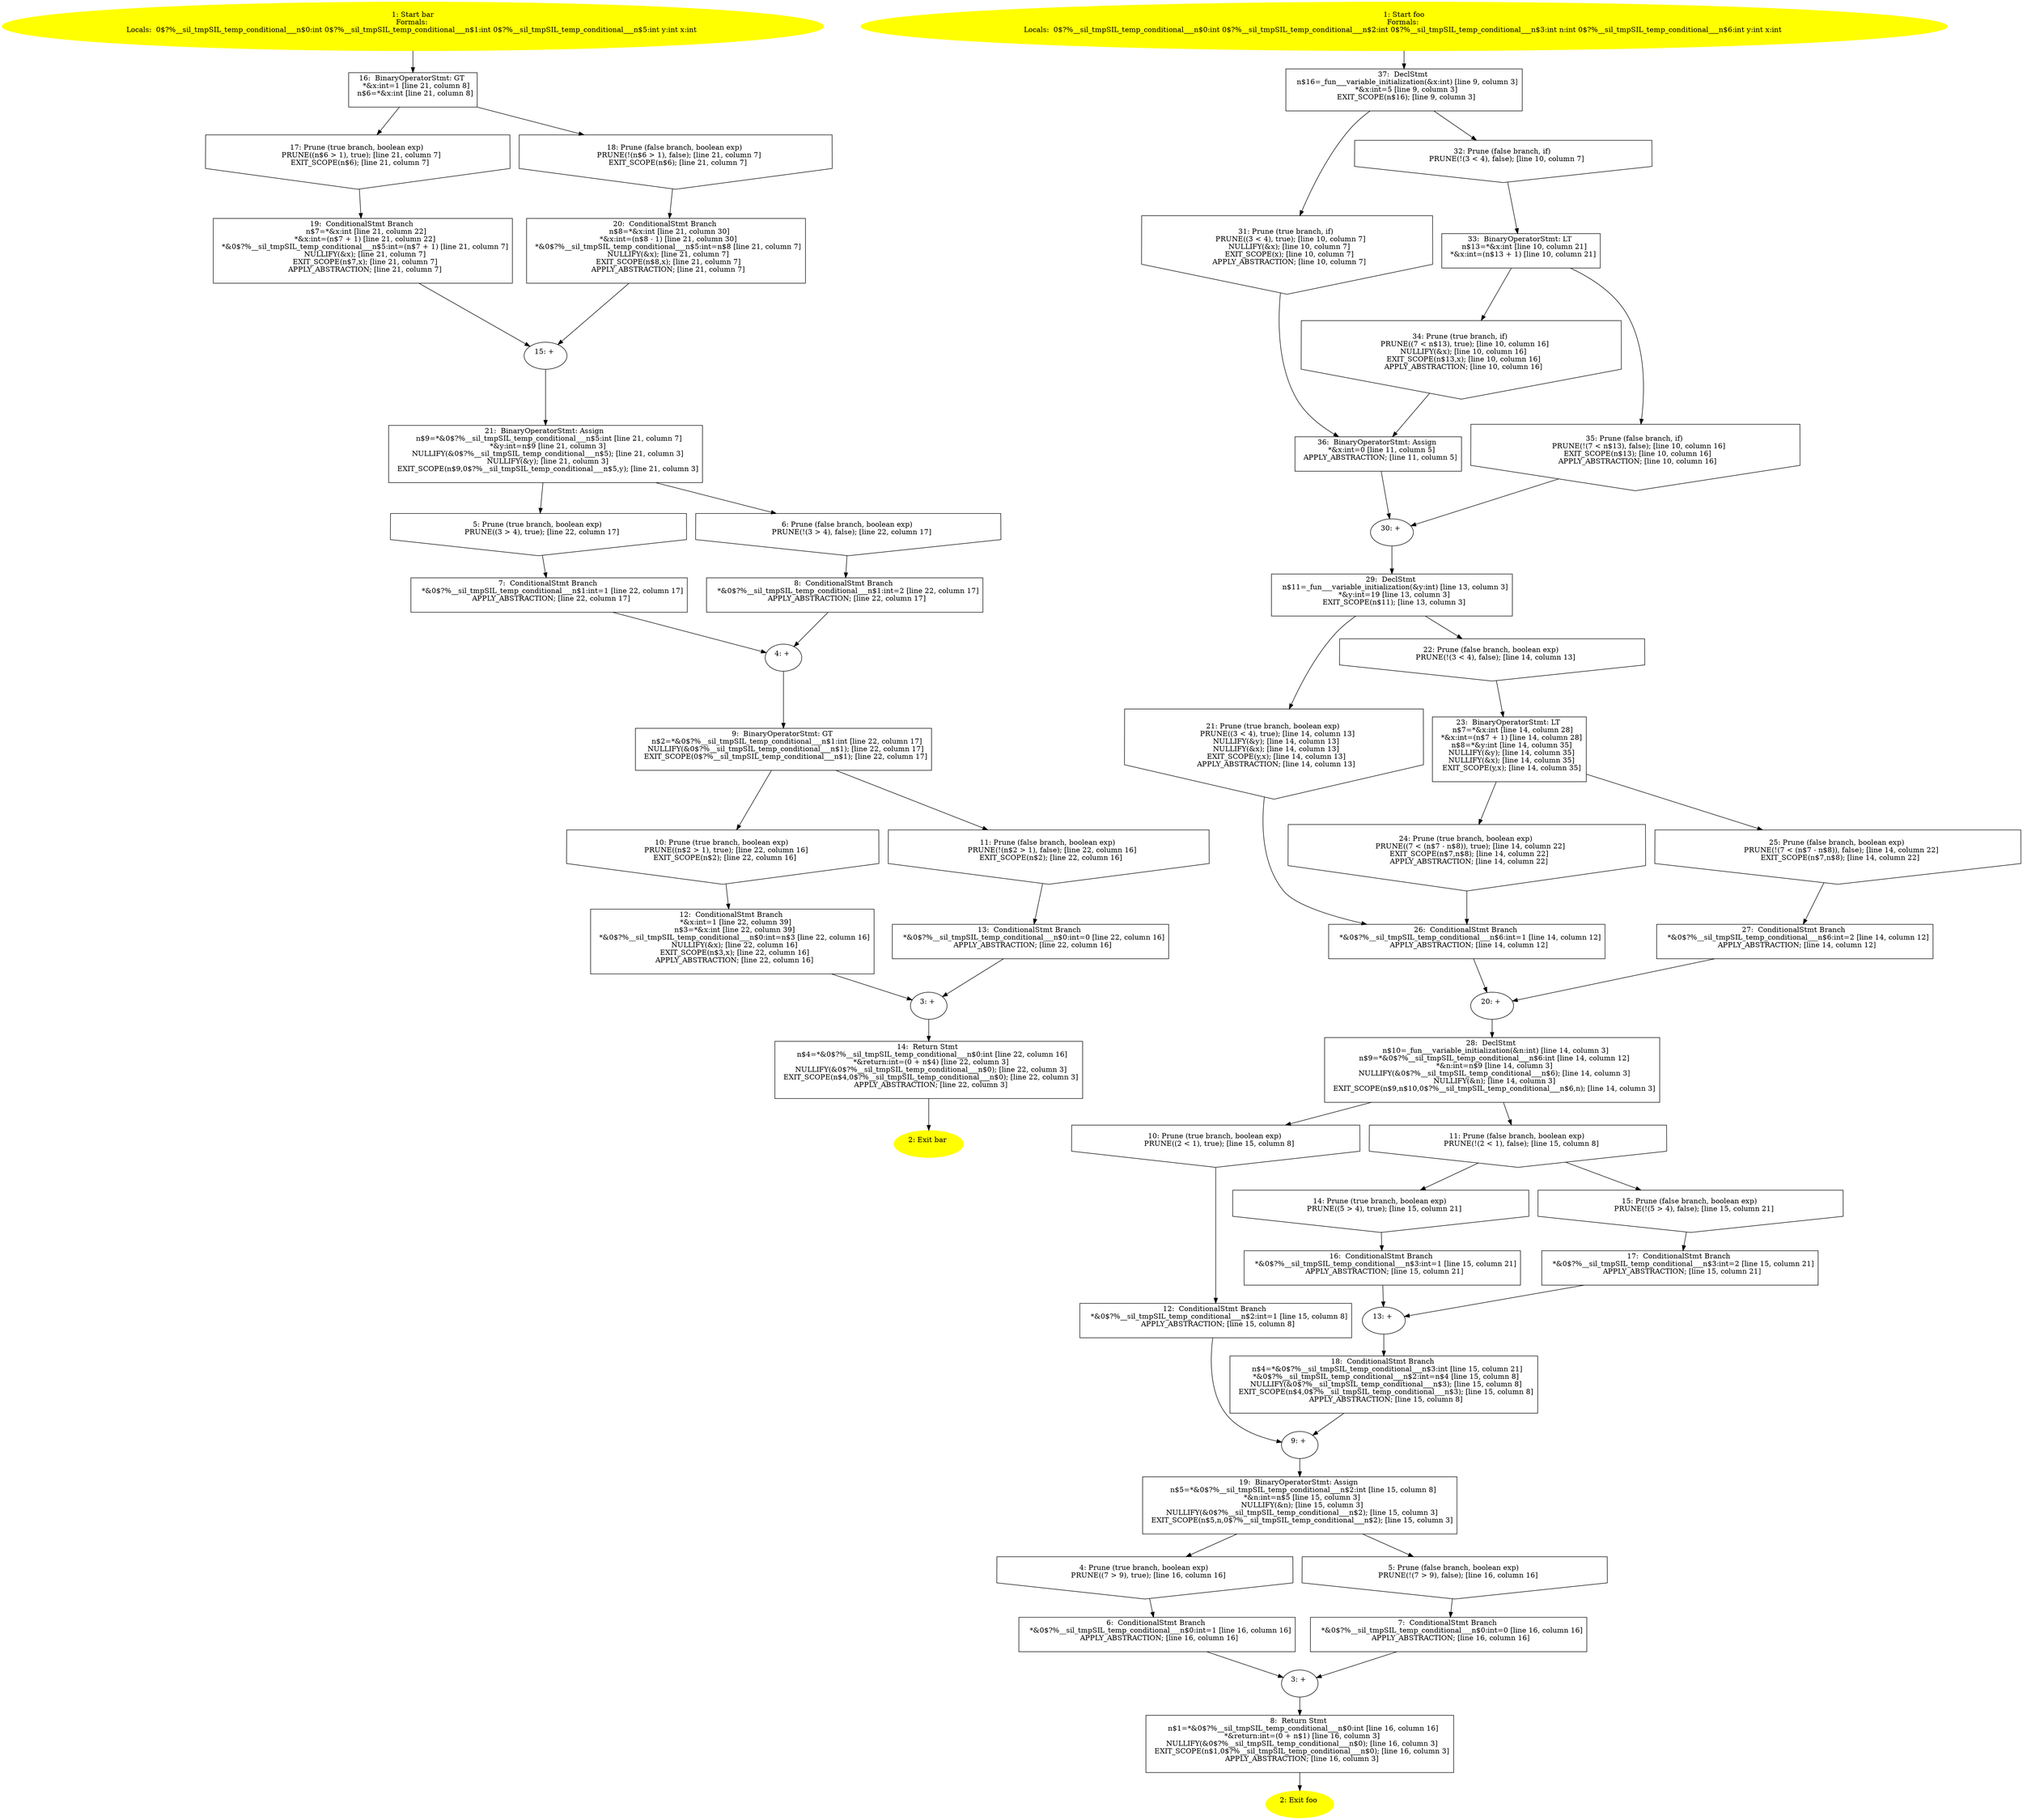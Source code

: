 /* @generated */
digraph cfg {
"bar.37b51d194a7513e45b56f6524f2d51f2_1" [label="1: Start bar\nFormals: \nLocals:  0$?%__sil_tmpSIL_temp_conditional___n$0:int 0$?%__sil_tmpSIL_temp_conditional___n$1:int 0$?%__sil_tmpSIL_temp_conditional___n$5:int y:int x:int \n  " color=yellow style=filled]
	

	 "bar.37b51d194a7513e45b56f6524f2d51f2_1" -> "bar.37b51d194a7513e45b56f6524f2d51f2_16" ;
"bar.37b51d194a7513e45b56f6524f2d51f2_2" [label="2: Exit bar \n  " color=yellow style=filled]
	

"bar.37b51d194a7513e45b56f6524f2d51f2_3" [label="3: + \n  " ]
	

	 "bar.37b51d194a7513e45b56f6524f2d51f2_3" -> "bar.37b51d194a7513e45b56f6524f2d51f2_14" ;
"bar.37b51d194a7513e45b56f6524f2d51f2_4" [label="4: + \n  " ]
	

	 "bar.37b51d194a7513e45b56f6524f2d51f2_4" -> "bar.37b51d194a7513e45b56f6524f2d51f2_9" ;
"bar.37b51d194a7513e45b56f6524f2d51f2_5" [label="5: Prune (true branch, boolean exp) \n   PRUNE((3 > 4), true); [line 22, column 17]\n " shape="invhouse"]
	

	 "bar.37b51d194a7513e45b56f6524f2d51f2_5" -> "bar.37b51d194a7513e45b56f6524f2d51f2_7" ;
"bar.37b51d194a7513e45b56f6524f2d51f2_6" [label="6: Prune (false branch, boolean exp) \n   PRUNE(!(3 > 4), false); [line 22, column 17]\n " shape="invhouse"]
	

	 "bar.37b51d194a7513e45b56f6524f2d51f2_6" -> "bar.37b51d194a7513e45b56f6524f2d51f2_8" ;
"bar.37b51d194a7513e45b56f6524f2d51f2_7" [label="7:  ConditionalStmt Branch \n   *&0$?%__sil_tmpSIL_temp_conditional___n$1:int=1 [line 22, column 17]\n  APPLY_ABSTRACTION; [line 22, column 17]\n " shape="box"]
	

	 "bar.37b51d194a7513e45b56f6524f2d51f2_7" -> "bar.37b51d194a7513e45b56f6524f2d51f2_4" ;
"bar.37b51d194a7513e45b56f6524f2d51f2_8" [label="8:  ConditionalStmt Branch \n   *&0$?%__sil_tmpSIL_temp_conditional___n$1:int=2 [line 22, column 17]\n  APPLY_ABSTRACTION; [line 22, column 17]\n " shape="box"]
	

	 "bar.37b51d194a7513e45b56f6524f2d51f2_8" -> "bar.37b51d194a7513e45b56f6524f2d51f2_4" ;
"bar.37b51d194a7513e45b56f6524f2d51f2_9" [label="9:  BinaryOperatorStmt: GT \n   n$2=*&0$?%__sil_tmpSIL_temp_conditional___n$1:int [line 22, column 17]\n  NULLIFY(&0$?%__sil_tmpSIL_temp_conditional___n$1); [line 22, column 17]\n  EXIT_SCOPE(0$?%__sil_tmpSIL_temp_conditional___n$1); [line 22, column 17]\n " shape="box"]
	

	 "bar.37b51d194a7513e45b56f6524f2d51f2_9" -> "bar.37b51d194a7513e45b56f6524f2d51f2_10" ;
	 "bar.37b51d194a7513e45b56f6524f2d51f2_9" -> "bar.37b51d194a7513e45b56f6524f2d51f2_11" ;
"bar.37b51d194a7513e45b56f6524f2d51f2_10" [label="10: Prune (true branch, boolean exp) \n   PRUNE((n$2 > 1), true); [line 22, column 16]\n  EXIT_SCOPE(n$2); [line 22, column 16]\n " shape="invhouse"]
	

	 "bar.37b51d194a7513e45b56f6524f2d51f2_10" -> "bar.37b51d194a7513e45b56f6524f2d51f2_12" ;
"bar.37b51d194a7513e45b56f6524f2d51f2_11" [label="11: Prune (false branch, boolean exp) \n   PRUNE(!(n$2 > 1), false); [line 22, column 16]\n  EXIT_SCOPE(n$2); [line 22, column 16]\n " shape="invhouse"]
	

	 "bar.37b51d194a7513e45b56f6524f2d51f2_11" -> "bar.37b51d194a7513e45b56f6524f2d51f2_13" ;
"bar.37b51d194a7513e45b56f6524f2d51f2_12" [label="12:  ConditionalStmt Branch \n   *&x:int=1 [line 22, column 39]\n  n$3=*&x:int [line 22, column 39]\n  *&0$?%__sil_tmpSIL_temp_conditional___n$0:int=n$3 [line 22, column 16]\n  NULLIFY(&x); [line 22, column 16]\n  EXIT_SCOPE(n$3,x); [line 22, column 16]\n  APPLY_ABSTRACTION; [line 22, column 16]\n " shape="box"]
	

	 "bar.37b51d194a7513e45b56f6524f2d51f2_12" -> "bar.37b51d194a7513e45b56f6524f2d51f2_3" ;
"bar.37b51d194a7513e45b56f6524f2d51f2_13" [label="13:  ConditionalStmt Branch \n   *&0$?%__sil_tmpSIL_temp_conditional___n$0:int=0 [line 22, column 16]\n  APPLY_ABSTRACTION; [line 22, column 16]\n " shape="box"]
	

	 "bar.37b51d194a7513e45b56f6524f2d51f2_13" -> "bar.37b51d194a7513e45b56f6524f2d51f2_3" ;
"bar.37b51d194a7513e45b56f6524f2d51f2_14" [label="14:  Return Stmt \n   n$4=*&0$?%__sil_tmpSIL_temp_conditional___n$0:int [line 22, column 16]\n  *&return:int=(0 + n$4) [line 22, column 3]\n  NULLIFY(&0$?%__sil_tmpSIL_temp_conditional___n$0); [line 22, column 3]\n  EXIT_SCOPE(n$4,0$?%__sil_tmpSIL_temp_conditional___n$0); [line 22, column 3]\n  APPLY_ABSTRACTION; [line 22, column 3]\n " shape="box"]
	

	 "bar.37b51d194a7513e45b56f6524f2d51f2_14" -> "bar.37b51d194a7513e45b56f6524f2d51f2_2" ;
"bar.37b51d194a7513e45b56f6524f2d51f2_15" [label="15: + \n  " ]
	

	 "bar.37b51d194a7513e45b56f6524f2d51f2_15" -> "bar.37b51d194a7513e45b56f6524f2d51f2_21" ;
"bar.37b51d194a7513e45b56f6524f2d51f2_16" [label="16:  BinaryOperatorStmt: GT \n   *&x:int=1 [line 21, column 8]\n  n$6=*&x:int [line 21, column 8]\n " shape="box"]
	

	 "bar.37b51d194a7513e45b56f6524f2d51f2_16" -> "bar.37b51d194a7513e45b56f6524f2d51f2_17" ;
	 "bar.37b51d194a7513e45b56f6524f2d51f2_16" -> "bar.37b51d194a7513e45b56f6524f2d51f2_18" ;
"bar.37b51d194a7513e45b56f6524f2d51f2_17" [label="17: Prune (true branch, boolean exp) \n   PRUNE((n$6 > 1), true); [line 21, column 7]\n  EXIT_SCOPE(n$6); [line 21, column 7]\n " shape="invhouse"]
	

	 "bar.37b51d194a7513e45b56f6524f2d51f2_17" -> "bar.37b51d194a7513e45b56f6524f2d51f2_19" ;
"bar.37b51d194a7513e45b56f6524f2d51f2_18" [label="18: Prune (false branch, boolean exp) \n   PRUNE(!(n$6 > 1), false); [line 21, column 7]\n  EXIT_SCOPE(n$6); [line 21, column 7]\n " shape="invhouse"]
	

	 "bar.37b51d194a7513e45b56f6524f2d51f2_18" -> "bar.37b51d194a7513e45b56f6524f2d51f2_20" ;
"bar.37b51d194a7513e45b56f6524f2d51f2_19" [label="19:  ConditionalStmt Branch \n   n$7=*&x:int [line 21, column 22]\n  *&x:int=(n$7 + 1) [line 21, column 22]\n  *&0$?%__sil_tmpSIL_temp_conditional___n$5:int=(n$7 + 1) [line 21, column 7]\n  NULLIFY(&x); [line 21, column 7]\n  EXIT_SCOPE(n$7,x); [line 21, column 7]\n  APPLY_ABSTRACTION; [line 21, column 7]\n " shape="box"]
	

	 "bar.37b51d194a7513e45b56f6524f2d51f2_19" -> "bar.37b51d194a7513e45b56f6524f2d51f2_15" ;
"bar.37b51d194a7513e45b56f6524f2d51f2_20" [label="20:  ConditionalStmt Branch \n   n$8=*&x:int [line 21, column 30]\n  *&x:int=(n$8 - 1) [line 21, column 30]\n  *&0$?%__sil_tmpSIL_temp_conditional___n$5:int=n$8 [line 21, column 7]\n  NULLIFY(&x); [line 21, column 7]\n  EXIT_SCOPE(n$8,x); [line 21, column 7]\n  APPLY_ABSTRACTION; [line 21, column 7]\n " shape="box"]
	

	 "bar.37b51d194a7513e45b56f6524f2d51f2_20" -> "bar.37b51d194a7513e45b56f6524f2d51f2_15" ;
"bar.37b51d194a7513e45b56f6524f2d51f2_21" [label="21:  BinaryOperatorStmt: Assign \n   n$9=*&0$?%__sil_tmpSIL_temp_conditional___n$5:int [line 21, column 7]\n  *&y:int=n$9 [line 21, column 3]\n  NULLIFY(&0$?%__sil_tmpSIL_temp_conditional___n$5); [line 21, column 3]\n  NULLIFY(&y); [line 21, column 3]\n  EXIT_SCOPE(n$9,0$?%__sil_tmpSIL_temp_conditional___n$5,y); [line 21, column 3]\n " shape="box"]
	

	 "bar.37b51d194a7513e45b56f6524f2d51f2_21" -> "bar.37b51d194a7513e45b56f6524f2d51f2_5" ;
	 "bar.37b51d194a7513e45b56f6524f2d51f2_21" -> "bar.37b51d194a7513e45b56f6524f2d51f2_6" ;
"foo.acbd18db4cc2f85cedef654fccc4a4d8_1" [label="1: Start foo\nFormals: \nLocals:  0$?%__sil_tmpSIL_temp_conditional___n$0:int 0$?%__sil_tmpSIL_temp_conditional___n$2:int 0$?%__sil_tmpSIL_temp_conditional___n$3:int n:int 0$?%__sil_tmpSIL_temp_conditional___n$6:int y:int x:int \n  " color=yellow style=filled]
	

	 "foo.acbd18db4cc2f85cedef654fccc4a4d8_1" -> "foo.acbd18db4cc2f85cedef654fccc4a4d8_37" ;
"foo.acbd18db4cc2f85cedef654fccc4a4d8_2" [label="2: Exit foo \n  " color=yellow style=filled]
	

"foo.acbd18db4cc2f85cedef654fccc4a4d8_3" [label="3: + \n  " ]
	

	 "foo.acbd18db4cc2f85cedef654fccc4a4d8_3" -> "foo.acbd18db4cc2f85cedef654fccc4a4d8_8" ;
"foo.acbd18db4cc2f85cedef654fccc4a4d8_4" [label="4: Prune (true branch, boolean exp) \n   PRUNE((7 > 9), true); [line 16, column 16]\n " shape="invhouse"]
	

	 "foo.acbd18db4cc2f85cedef654fccc4a4d8_4" -> "foo.acbd18db4cc2f85cedef654fccc4a4d8_6" ;
"foo.acbd18db4cc2f85cedef654fccc4a4d8_5" [label="5: Prune (false branch, boolean exp) \n   PRUNE(!(7 > 9), false); [line 16, column 16]\n " shape="invhouse"]
	

	 "foo.acbd18db4cc2f85cedef654fccc4a4d8_5" -> "foo.acbd18db4cc2f85cedef654fccc4a4d8_7" ;
"foo.acbd18db4cc2f85cedef654fccc4a4d8_6" [label="6:  ConditionalStmt Branch \n   *&0$?%__sil_tmpSIL_temp_conditional___n$0:int=1 [line 16, column 16]\n  APPLY_ABSTRACTION; [line 16, column 16]\n " shape="box"]
	

	 "foo.acbd18db4cc2f85cedef654fccc4a4d8_6" -> "foo.acbd18db4cc2f85cedef654fccc4a4d8_3" ;
"foo.acbd18db4cc2f85cedef654fccc4a4d8_7" [label="7:  ConditionalStmt Branch \n   *&0$?%__sil_tmpSIL_temp_conditional___n$0:int=0 [line 16, column 16]\n  APPLY_ABSTRACTION; [line 16, column 16]\n " shape="box"]
	

	 "foo.acbd18db4cc2f85cedef654fccc4a4d8_7" -> "foo.acbd18db4cc2f85cedef654fccc4a4d8_3" ;
"foo.acbd18db4cc2f85cedef654fccc4a4d8_8" [label="8:  Return Stmt \n   n$1=*&0$?%__sil_tmpSIL_temp_conditional___n$0:int [line 16, column 16]\n  *&return:int=(0 + n$1) [line 16, column 3]\n  NULLIFY(&0$?%__sil_tmpSIL_temp_conditional___n$0); [line 16, column 3]\n  EXIT_SCOPE(n$1,0$?%__sil_tmpSIL_temp_conditional___n$0); [line 16, column 3]\n  APPLY_ABSTRACTION; [line 16, column 3]\n " shape="box"]
	

	 "foo.acbd18db4cc2f85cedef654fccc4a4d8_8" -> "foo.acbd18db4cc2f85cedef654fccc4a4d8_2" ;
"foo.acbd18db4cc2f85cedef654fccc4a4d8_9" [label="9: + \n  " ]
	

	 "foo.acbd18db4cc2f85cedef654fccc4a4d8_9" -> "foo.acbd18db4cc2f85cedef654fccc4a4d8_19" ;
"foo.acbd18db4cc2f85cedef654fccc4a4d8_10" [label="10: Prune (true branch, boolean exp) \n   PRUNE((2 < 1), true); [line 15, column 8]\n " shape="invhouse"]
	

	 "foo.acbd18db4cc2f85cedef654fccc4a4d8_10" -> "foo.acbd18db4cc2f85cedef654fccc4a4d8_12" ;
"foo.acbd18db4cc2f85cedef654fccc4a4d8_11" [label="11: Prune (false branch, boolean exp) \n   PRUNE(!(2 < 1), false); [line 15, column 8]\n " shape="invhouse"]
	

	 "foo.acbd18db4cc2f85cedef654fccc4a4d8_11" -> "foo.acbd18db4cc2f85cedef654fccc4a4d8_14" ;
	 "foo.acbd18db4cc2f85cedef654fccc4a4d8_11" -> "foo.acbd18db4cc2f85cedef654fccc4a4d8_15" ;
"foo.acbd18db4cc2f85cedef654fccc4a4d8_12" [label="12:  ConditionalStmt Branch \n   *&0$?%__sil_tmpSIL_temp_conditional___n$2:int=1 [line 15, column 8]\n  APPLY_ABSTRACTION; [line 15, column 8]\n " shape="box"]
	

	 "foo.acbd18db4cc2f85cedef654fccc4a4d8_12" -> "foo.acbd18db4cc2f85cedef654fccc4a4d8_9" ;
"foo.acbd18db4cc2f85cedef654fccc4a4d8_13" [label="13: + \n  " ]
	

	 "foo.acbd18db4cc2f85cedef654fccc4a4d8_13" -> "foo.acbd18db4cc2f85cedef654fccc4a4d8_18" ;
"foo.acbd18db4cc2f85cedef654fccc4a4d8_14" [label="14: Prune (true branch, boolean exp) \n   PRUNE((5 > 4), true); [line 15, column 21]\n " shape="invhouse"]
	

	 "foo.acbd18db4cc2f85cedef654fccc4a4d8_14" -> "foo.acbd18db4cc2f85cedef654fccc4a4d8_16" ;
"foo.acbd18db4cc2f85cedef654fccc4a4d8_15" [label="15: Prune (false branch, boolean exp) \n   PRUNE(!(5 > 4), false); [line 15, column 21]\n " shape="invhouse"]
	

	 "foo.acbd18db4cc2f85cedef654fccc4a4d8_15" -> "foo.acbd18db4cc2f85cedef654fccc4a4d8_17" ;
"foo.acbd18db4cc2f85cedef654fccc4a4d8_16" [label="16:  ConditionalStmt Branch \n   *&0$?%__sil_tmpSIL_temp_conditional___n$3:int=1 [line 15, column 21]\n  APPLY_ABSTRACTION; [line 15, column 21]\n " shape="box"]
	

	 "foo.acbd18db4cc2f85cedef654fccc4a4d8_16" -> "foo.acbd18db4cc2f85cedef654fccc4a4d8_13" ;
"foo.acbd18db4cc2f85cedef654fccc4a4d8_17" [label="17:  ConditionalStmt Branch \n   *&0$?%__sil_tmpSIL_temp_conditional___n$3:int=2 [line 15, column 21]\n  APPLY_ABSTRACTION; [line 15, column 21]\n " shape="box"]
	

	 "foo.acbd18db4cc2f85cedef654fccc4a4d8_17" -> "foo.acbd18db4cc2f85cedef654fccc4a4d8_13" ;
"foo.acbd18db4cc2f85cedef654fccc4a4d8_18" [label="18:  ConditionalStmt Branch \n   n$4=*&0$?%__sil_tmpSIL_temp_conditional___n$3:int [line 15, column 21]\n  *&0$?%__sil_tmpSIL_temp_conditional___n$2:int=n$4 [line 15, column 8]\n  NULLIFY(&0$?%__sil_tmpSIL_temp_conditional___n$3); [line 15, column 8]\n  EXIT_SCOPE(n$4,0$?%__sil_tmpSIL_temp_conditional___n$3); [line 15, column 8]\n  APPLY_ABSTRACTION; [line 15, column 8]\n " shape="box"]
	

	 "foo.acbd18db4cc2f85cedef654fccc4a4d8_18" -> "foo.acbd18db4cc2f85cedef654fccc4a4d8_9" ;
"foo.acbd18db4cc2f85cedef654fccc4a4d8_19" [label="19:  BinaryOperatorStmt: Assign \n   n$5=*&0$?%__sil_tmpSIL_temp_conditional___n$2:int [line 15, column 8]\n  *&n:int=n$5 [line 15, column 3]\n  NULLIFY(&n); [line 15, column 3]\n  NULLIFY(&0$?%__sil_tmpSIL_temp_conditional___n$2); [line 15, column 3]\n  EXIT_SCOPE(n$5,n,0$?%__sil_tmpSIL_temp_conditional___n$2); [line 15, column 3]\n " shape="box"]
	

	 "foo.acbd18db4cc2f85cedef654fccc4a4d8_19" -> "foo.acbd18db4cc2f85cedef654fccc4a4d8_4" ;
	 "foo.acbd18db4cc2f85cedef654fccc4a4d8_19" -> "foo.acbd18db4cc2f85cedef654fccc4a4d8_5" ;
"foo.acbd18db4cc2f85cedef654fccc4a4d8_20" [label="20: + \n  " ]
	

	 "foo.acbd18db4cc2f85cedef654fccc4a4d8_20" -> "foo.acbd18db4cc2f85cedef654fccc4a4d8_28" ;
"foo.acbd18db4cc2f85cedef654fccc4a4d8_21" [label="21: Prune (true branch, boolean exp) \n   PRUNE((3 < 4), true); [line 14, column 13]\n  NULLIFY(&y); [line 14, column 13]\n  NULLIFY(&x); [line 14, column 13]\n  EXIT_SCOPE(y,x); [line 14, column 13]\n  APPLY_ABSTRACTION; [line 14, column 13]\n " shape="invhouse"]
	

	 "foo.acbd18db4cc2f85cedef654fccc4a4d8_21" -> "foo.acbd18db4cc2f85cedef654fccc4a4d8_26" ;
"foo.acbd18db4cc2f85cedef654fccc4a4d8_22" [label="22: Prune (false branch, boolean exp) \n   PRUNE(!(3 < 4), false); [line 14, column 13]\n " shape="invhouse"]
	

	 "foo.acbd18db4cc2f85cedef654fccc4a4d8_22" -> "foo.acbd18db4cc2f85cedef654fccc4a4d8_23" ;
"foo.acbd18db4cc2f85cedef654fccc4a4d8_23" [label="23:  BinaryOperatorStmt: LT \n   n$7=*&x:int [line 14, column 28]\n  *&x:int=(n$7 + 1) [line 14, column 28]\n  n$8=*&y:int [line 14, column 35]\n  NULLIFY(&y); [line 14, column 35]\n  NULLIFY(&x); [line 14, column 35]\n  EXIT_SCOPE(y,x); [line 14, column 35]\n " shape="box"]
	

	 "foo.acbd18db4cc2f85cedef654fccc4a4d8_23" -> "foo.acbd18db4cc2f85cedef654fccc4a4d8_24" ;
	 "foo.acbd18db4cc2f85cedef654fccc4a4d8_23" -> "foo.acbd18db4cc2f85cedef654fccc4a4d8_25" ;
"foo.acbd18db4cc2f85cedef654fccc4a4d8_24" [label="24: Prune (true branch, boolean exp) \n   PRUNE((7 < (n$7 - n$8)), true); [line 14, column 22]\n  EXIT_SCOPE(n$7,n$8); [line 14, column 22]\n  APPLY_ABSTRACTION; [line 14, column 22]\n " shape="invhouse"]
	

	 "foo.acbd18db4cc2f85cedef654fccc4a4d8_24" -> "foo.acbd18db4cc2f85cedef654fccc4a4d8_26" ;
"foo.acbd18db4cc2f85cedef654fccc4a4d8_25" [label="25: Prune (false branch, boolean exp) \n   PRUNE(!(7 < (n$7 - n$8)), false); [line 14, column 22]\n  EXIT_SCOPE(n$7,n$8); [line 14, column 22]\n " shape="invhouse"]
	

	 "foo.acbd18db4cc2f85cedef654fccc4a4d8_25" -> "foo.acbd18db4cc2f85cedef654fccc4a4d8_27" ;
"foo.acbd18db4cc2f85cedef654fccc4a4d8_26" [label="26:  ConditionalStmt Branch \n   *&0$?%__sil_tmpSIL_temp_conditional___n$6:int=1 [line 14, column 12]\n  APPLY_ABSTRACTION; [line 14, column 12]\n " shape="box"]
	

	 "foo.acbd18db4cc2f85cedef654fccc4a4d8_26" -> "foo.acbd18db4cc2f85cedef654fccc4a4d8_20" ;
"foo.acbd18db4cc2f85cedef654fccc4a4d8_27" [label="27:  ConditionalStmt Branch \n   *&0$?%__sil_tmpSIL_temp_conditional___n$6:int=2 [line 14, column 12]\n  APPLY_ABSTRACTION; [line 14, column 12]\n " shape="box"]
	

	 "foo.acbd18db4cc2f85cedef654fccc4a4d8_27" -> "foo.acbd18db4cc2f85cedef654fccc4a4d8_20" ;
"foo.acbd18db4cc2f85cedef654fccc4a4d8_28" [label="28:  DeclStmt \n   n$10=_fun___variable_initialization(&n:int) [line 14, column 3]\n  n$9=*&0$?%__sil_tmpSIL_temp_conditional___n$6:int [line 14, column 12]\n  *&n:int=n$9 [line 14, column 3]\n  NULLIFY(&0$?%__sil_tmpSIL_temp_conditional___n$6); [line 14, column 3]\n  NULLIFY(&n); [line 14, column 3]\n  EXIT_SCOPE(n$9,n$10,0$?%__sil_tmpSIL_temp_conditional___n$6,n); [line 14, column 3]\n " shape="box"]
	

	 "foo.acbd18db4cc2f85cedef654fccc4a4d8_28" -> "foo.acbd18db4cc2f85cedef654fccc4a4d8_10" ;
	 "foo.acbd18db4cc2f85cedef654fccc4a4d8_28" -> "foo.acbd18db4cc2f85cedef654fccc4a4d8_11" ;
"foo.acbd18db4cc2f85cedef654fccc4a4d8_29" [label="29:  DeclStmt \n   n$11=_fun___variable_initialization(&y:int) [line 13, column 3]\n  *&y:int=19 [line 13, column 3]\n  EXIT_SCOPE(n$11); [line 13, column 3]\n " shape="box"]
	

	 "foo.acbd18db4cc2f85cedef654fccc4a4d8_29" -> "foo.acbd18db4cc2f85cedef654fccc4a4d8_21" ;
	 "foo.acbd18db4cc2f85cedef654fccc4a4d8_29" -> "foo.acbd18db4cc2f85cedef654fccc4a4d8_22" ;
"foo.acbd18db4cc2f85cedef654fccc4a4d8_30" [label="30: + \n  " ]
	

	 "foo.acbd18db4cc2f85cedef654fccc4a4d8_30" -> "foo.acbd18db4cc2f85cedef654fccc4a4d8_29" ;
"foo.acbd18db4cc2f85cedef654fccc4a4d8_31" [label="31: Prune (true branch, if) \n   PRUNE((3 < 4), true); [line 10, column 7]\n  NULLIFY(&x); [line 10, column 7]\n  EXIT_SCOPE(x); [line 10, column 7]\n  APPLY_ABSTRACTION; [line 10, column 7]\n " shape="invhouse"]
	

	 "foo.acbd18db4cc2f85cedef654fccc4a4d8_31" -> "foo.acbd18db4cc2f85cedef654fccc4a4d8_36" ;
"foo.acbd18db4cc2f85cedef654fccc4a4d8_32" [label="32: Prune (false branch, if) \n   PRUNE(!(3 < 4), false); [line 10, column 7]\n " shape="invhouse"]
	

	 "foo.acbd18db4cc2f85cedef654fccc4a4d8_32" -> "foo.acbd18db4cc2f85cedef654fccc4a4d8_33" ;
"foo.acbd18db4cc2f85cedef654fccc4a4d8_33" [label="33:  BinaryOperatorStmt: LT \n   n$13=*&x:int [line 10, column 21]\n  *&x:int=(n$13 + 1) [line 10, column 21]\n " shape="box"]
	

	 "foo.acbd18db4cc2f85cedef654fccc4a4d8_33" -> "foo.acbd18db4cc2f85cedef654fccc4a4d8_34" ;
	 "foo.acbd18db4cc2f85cedef654fccc4a4d8_33" -> "foo.acbd18db4cc2f85cedef654fccc4a4d8_35" ;
"foo.acbd18db4cc2f85cedef654fccc4a4d8_34" [label="34: Prune (true branch, if) \n   PRUNE((7 < n$13), true); [line 10, column 16]\n  NULLIFY(&x); [line 10, column 16]\n  EXIT_SCOPE(n$13,x); [line 10, column 16]\n  APPLY_ABSTRACTION; [line 10, column 16]\n " shape="invhouse"]
	

	 "foo.acbd18db4cc2f85cedef654fccc4a4d8_34" -> "foo.acbd18db4cc2f85cedef654fccc4a4d8_36" ;
"foo.acbd18db4cc2f85cedef654fccc4a4d8_35" [label="35: Prune (false branch, if) \n   PRUNE(!(7 < n$13), false); [line 10, column 16]\n  EXIT_SCOPE(n$13); [line 10, column 16]\n  APPLY_ABSTRACTION; [line 10, column 16]\n " shape="invhouse"]
	

	 "foo.acbd18db4cc2f85cedef654fccc4a4d8_35" -> "foo.acbd18db4cc2f85cedef654fccc4a4d8_30" ;
"foo.acbd18db4cc2f85cedef654fccc4a4d8_36" [label="36:  BinaryOperatorStmt: Assign \n   *&x:int=0 [line 11, column 5]\n  APPLY_ABSTRACTION; [line 11, column 5]\n " shape="box"]
	

	 "foo.acbd18db4cc2f85cedef654fccc4a4d8_36" -> "foo.acbd18db4cc2f85cedef654fccc4a4d8_30" ;
"foo.acbd18db4cc2f85cedef654fccc4a4d8_37" [label="37:  DeclStmt \n   n$16=_fun___variable_initialization(&x:int) [line 9, column 3]\n  *&x:int=5 [line 9, column 3]\n  EXIT_SCOPE(n$16); [line 9, column 3]\n " shape="box"]
	

	 "foo.acbd18db4cc2f85cedef654fccc4a4d8_37" -> "foo.acbd18db4cc2f85cedef654fccc4a4d8_31" ;
	 "foo.acbd18db4cc2f85cedef654fccc4a4d8_37" -> "foo.acbd18db4cc2f85cedef654fccc4a4d8_32" ;
}
